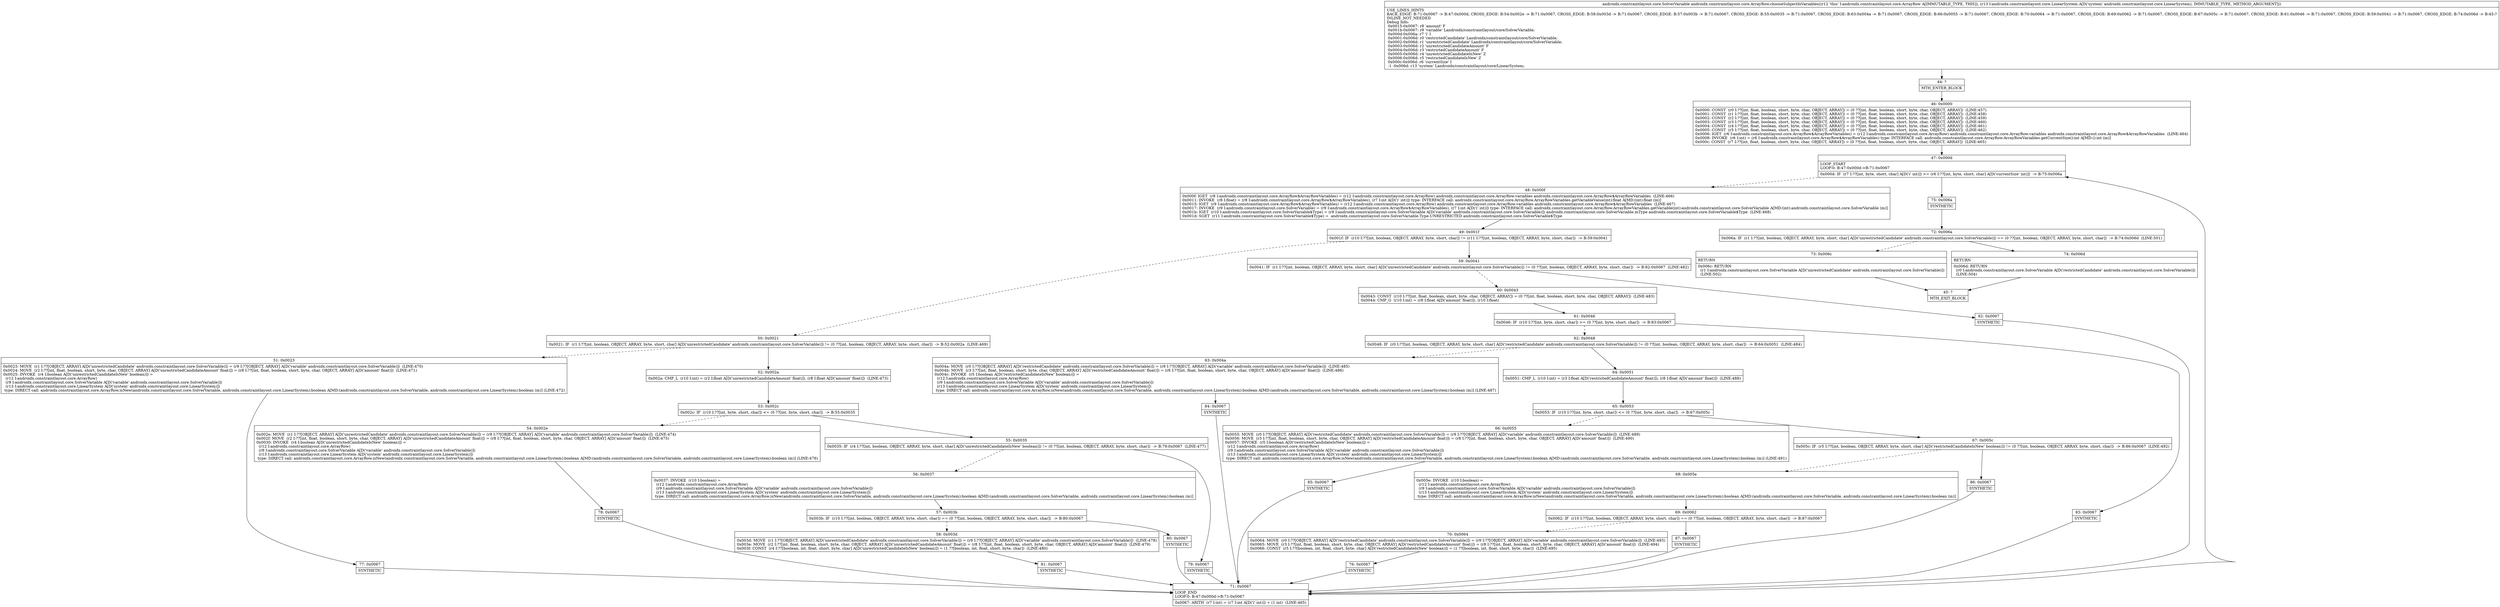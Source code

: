 digraph "CFG forandroidx.constraintlayout.core.ArrayRow.chooseSubjectInVariables(Landroidx\/constraintlayout\/core\/LinearSystem;)Landroidx\/constraintlayout\/core\/SolverVariable;" {
Node_44 [shape=record,label="{44\:\ ?|MTH_ENTER_BLOCK\l}"];
Node_46 [shape=record,label="{46\:\ 0x0000|0x0000: CONST  (r0 I:??[int, float, boolean, short, byte, char, OBJECT, ARRAY]) = (0 ??[int, float, boolean, short, byte, char, OBJECT, ARRAY])  (LINE:457)\l0x0001: CONST  (r1 I:??[int, float, boolean, short, byte, char, OBJECT, ARRAY]) = (0 ??[int, float, boolean, short, byte, char, OBJECT, ARRAY])  (LINE:458)\l0x0002: CONST  (r2 I:??[int, float, boolean, short, byte, char, OBJECT, ARRAY]) = (0 ??[int, float, boolean, short, byte, char, OBJECT, ARRAY])  (LINE:459)\l0x0003: CONST  (r3 I:??[int, float, boolean, short, byte, char, OBJECT, ARRAY]) = (0 ??[int, float, boolean, short, byte, char, OBJECT, ARRAY])  (LINE:460)\l0x0004: CONST  (r4 I:??[int, float, boolean, short, byte, char, OBJECT, ARRAY]) = (0 ??[int, float, boolean, short, byte, char, OBJECT, ARRAY])  (LINE:461)\l0x0005: CONST  (r5 I:??[int, float, boolean, short, byte, char, OBJECT, ARRAY]) = (0 ??[int, float, boolean, short, byte, char, OBJECT, ARRAY])  (LINE:462)\l0x0006: IGET  (r6 I:androidx.constraintlayout.core.ArrayRow$ArrayRowVariables) = (r12 I:androidx.constraintlayout.core.ArrayRow) androidx.constraintlayout.core.ArrayRow.variables androidx.constraintlayout.core.ArrayRow$ArrayRowVariables  (LINE:464)\l0x0008: INVOKE  (r6 I:int) = (r6 I:androidx.constraintlayout.core.ArrayRow$ArrayRowVariables) type: INTERFACE call: androidx.constraintlayout.core.ArrayRow.ArrayRowVariables.getCurrentSize():int A[MD:():int (m)]\l0x000c: CONST  (r7 I:??[int, float, boolean, short, byte, char, OBJECT, ARRAY]) = (0 ??[int, float, boolean, short, byte, char, OBJECT, ARRAY])  (LINE:465)\l}"];
Node_47 [shape=record,label="{47\:\ 0x000d|LOOP_START\lLOOP:0: B:47:0x000d\-\>B:71:0x0067\l|0x000d: IF  (r7 I:??[int, byte, short, char] A[D('i' int)]) \>= (r6 I:??[int, byte, short, char] A[D('currentSize' int)])  \-\> B:75:0x006a \l}"];
Node_48 [shape=record,label="{48\:\ 0x000f|0x000f: IGET  (r8 I:androidx.constraintlayout.core.ArrayRow$ArrayRowVariables) = (r12 I:androidx.constraintlayout.core.ArrayRow) androidx.constraintlayout.core.ArrayRow.variables androidx.constraintlayout.core.ArrayRow$ArrayRowVariables  (LINE:466)\l0x0011: INVOKE  (r8 I:float) = (r8 I:androidx.constraintlayout.core.ArrayRow$ArrayRowVariables), (r7 I:int A[D('i' int)]) type: INTERFACE call: androidx.constraintlayout.core.ArrayRow.ArrayRowVariables.getVariableValue(int):float A[MD:(int):float (m)]\l0x0015: IGET  (r9 I:androidx.constraintlayout.core.ArrayRow$ArrayRowVariables) = (r12 I:androidx.constraintlayout.core.ArrayRow) androidx.constraintlayout.core.ArrayRow.variables androidx.constraintlayout.core.ArrayRow$ArrayRowVariables  (LINE:467)\l0x0017: INVOKE  (r9 I:androidx.constraintlayout.core.SolverVariable) = (r9 I:androidx.constraintlayout.core.ArrayRow$ArrayRowVariables), (r7 I:int A[D('i' int)]) type: INTERFACE call: androidx.constraintlayout.core.ArrayRow.ArrayRowVariables.getVariable(int):androidx.constraintlayout.core.SolverVariable A[MD:(int):androidx.constraintlayout.core.SolverVariable (m)]\l0x001b: IGET  (r10 I:androidx.constraintlayout.core.SolverVariable$Type) = (r9 I:androidx.constraintlayout.core.SolverVariable A[D('variable' androidx.constraintlayout.core.SolverVariable)]) androidx.constraintlayout.core.SolverVariable.mType androidx.constraintlayout.core.SolverVariable$Type  (LINE:468)\l0x001d: SGET  (r11 I:androidx.constraintlayout.core.SolverVariable$Type) =  androidx.constraintlayout.core.SolverVariable.Type.UNRESTRICTED androidx.constraintlayout.core.SolverVariable$Type \l}"];
Node_49 [shape=record,label="{49\:\ 0x001f|0x001f: IF  (r10 I:??[int, boolean, OBJECT, ARRAY, byte, short, char]) != (r11 I:??[int, boolean, OBJECT, ARRAY, byte, short, char])  \-\> B:59:0x0041 \l}"];
Node_50 [shape=record,label="{50\:\ 0x0021|0x0021: IF  (r1 I:??[int, boolean, OBJECT, ARRAY, byte, short, char] A[D('unrestrictedCandidate' androidx.constraintlayout.core.SolverVariable)]) != (0 ??[int, boolean, OBJECT, ARRAY, byte, short, char])  \-\> B:52:0x002a  (LINE:469)\l}"];
Node_51 [shape=record,label="{51\:\ 0x0023|0x0023: MOVE  (r1 I:??[OBJECT, ARRAY] A[D('unrestrictedCandidate' androidx.constraintlayout.core.SolverVariable)]) = (r9 I:??[OBJECT, ARRAY] A[D('variable' androidx.constraintlayout.core.SolverVariable)])  (LINE:470)\l0x0024: MOVE  (r2 I:??[int, float, boolean, short, byte, char, OBJECT, ARRAY] A[D('unrestrictedCandidateAmount' float)]) = (r8 I:??[int, float, boolean, short, byte, char, OBJECT, ARRAY] A[D('amount' float)])  (LINE:471)\l0x0025: INVOKE  (r4 I:boolean A[D('unrestrictedCandidateIsNew' boolean)]) = \l  (r12 I:androidx.constraintlayout.core.ArrayRow)\l  (r9 I:androidx.constraintlayout.core.SolverVariable A[D('variable' androidx.constraintlayout.core.SolverVariable)])\l  (r13 I:androidx.constraintlayout.core.LinearSystem A[D('system' androidx.constraintlayout.core.LinearSystem)])\l type: DIRECT call: androidx.constraintlayout.core.ArrayRow.isNew(androidx.constraintlayout.core.SolverVariable, androidx.constraintlayout.core.LinearSystem):boolean A[MD:(androidx.constraintlayout.core.SolverVariable, androidx.constraintlayout.core.LinearSystem):boolean (m)] (LINE:472)\l}"];
Node_77 [shape=record,label="{77\:\ 0x0067|SYNTHETIC\l}"];
Node_71 [shape=record,label="{71\:\ 0x0067|LOOP_END\lLOOP:0: B:47:0x000d\-\>B:71:0x0067\l|0x0067: ARITH  (r7 I:int) = (r7 I:int A[D('i' int)]) + (1 int)  (LINE:465)\l}"];
Node_52 [shape=record,label="{52\:\ 0x002a|0x002a: CMP_L  (r10 I:int) = (r2 I:float A[D('unrestrictedCandidateAmount' float)]), (r8 I:float A[D('amount' float)])  (LINE:473)\l}"];
Node_53 [shape=record,label="{53\:\ 0x002c|0x002c: IF  (r10 I:??[int, byte, short, char]) \<= (0 ??[int, byte, short, char])  \-\> B:55:0x0035 \l}"];
Node_54 [shape=record,label="{54\:\ 0x002e|0x002e: MOVE  (r1 I:??[OBJECT, ARRAY] A[D('unrestrictedCandidate' androidx.constraintlayout.core.SolverVariable)]) = (r9 I:??[OBJECT, ARRAY] A[D('variable' androidx.constraintlayout.core.SolverVariable)])  (LINE:474)\l0x002f: MOVE  (r2 I:??[int, float, boolean, short, byte, char, OBJECT, ARRAY] A[D('unrestrictedCandidateAmount' float)]) = (r8 I:??[int, float, boolean, short, byte, char, OBJECT, ARRAY] A[D('amount' float)])  (LINE:475)\l0x0030: INVOKE  (r4 I:boolean A[D('unrestrictedCandidateIsNew' boolean)]) = \l  (r12 I:androidx.constraintlayout.core.ArrayRow)\l  (r9 I:androidx.constraintlayout.core.SolverVariable A[D('variable' androidx.constraintlayout.core.SolverVariable)])\l  (r13 I:androidx.constraintlayout.core.LinearSystem A[D('system' androidx.constraintlayout.core.LinearSystem)])\l type: DIRECT call: androidx.constraintlayout.core.ArrayRow.isNew(androidx.constraintlayout.core.SolverVariable, androidx.constraintlayout.core.LinearSystem):boolean A[MD:(androidx.constraintlayout.core.SolverVariable, androidx.constraintlayout.core.LinearSystem):boolean (m)] (LINE:476)\l}"];
Node_78 [shape=record,label="{78\:\ 0x0067|SYNTHETIC\l}"];
Node_55 [shape=record,label="{55\:\ 0x0035|0x0035: IF  (r4 I:??[int, boolean, OBJECT, ARRAY, byte, short, char] A[D('unrestrictedCandidateIsNew' boolean)]) != (0 ??[int, boolean, OBJECT, ARRAY, byte, short, char])  \-\> B:79:0x0067  (LINE:477)\l}"];
Node_56 [shape=record,label="{56\:\ 0x0037|0x0037: INVOKE  (r10 I:boolean) = \l  (r12 I:androidx.constraintlayout.core.ArrayRow)\l  (r9 I:androidx.constraintlayout.core.SolverVariable A[D('variable' androidx.constraintlayout.core.SolverVariable)])\l  (r13 I:androidx.constraintlayout.core.LinearSystem A[D('system' androidx.constraintlayout.core.LinearSystem)])\l type: DIRECT call: androidx.constraintlayout.core.ArrayRow.isNew(androidx.constraintlayout.core.SolverVariable, androidx.constraintlayout.core.LinearSystem):boolean A[MD:(androidx.constraintlayout.core.SolverVariable, androidx.constraintlayout.core.LinearSystem):boolean (m)]\l}"];
Node_57 [shape=record,label="{57\:\ 0x003b|0x003b: IF  (r10 I:??[int, boolean, OBJECT, ARRAY, byte, short, char]) == (0 ??[int, boolean, OBJECT, ARRAY, byte, short, char])  \-\> B:80:0x0067 \l}"];
Node_58 [shape=record,label="{58\:\ 0x003d|0x003d: MOVE  (r1 I:??[OBJECT, ARRAY] A[D('unrestrictedCandidate' androidx.constraintlayout.core.SolverVariable)]) = (r9 I:??[OBJECT, ARRAY] A[D('variable' androidx.constraintlayout.core.SolverVariable)])  (LINE:478)\l0x003e: MOVE  (r2 I:??[int, float, boolean, short, byte, char, OBJECT, ARRAY] A[D('unrestrictedCandidateAmount' float)]) = (r8 I:??[int, float, boolean, short, byte, char, OBJECT, ARRAY] A[D('amount' float)])  (LINE:479)\l0x003f: CONST  (r4 I:??[boolean, int, float, short, byte, char] A[D('unrestrictedCandidateIsNew' boolean)]) = (1 ??[boolean, int, float, short, byte, char])  (LINE:480)\l}"];
Node_81 [shape=record,label="{81\:\ 0x0067|SYNTHETIC\l}"];
Node_80 [shape=record,label="{80\:\ 0x0067|SYNTHETIC\l}"];
Node_79 [shape=record,label="{79\:\ 0x0067|SYNTHETIC\l}"];
Node_59 [shape=record,label="{59\:\ 0x0041|0x0041: IF  (r1 I:??[int, boolean, OBJECT, ARRAY, byte, short, char] A[D('unrestrictedCandidate' androidx.constraintlayout.core.SolverVariable)]) != (0 ??[int, boolean, OBJECT, ARRAY, byte, short, char])  \-\> B:82:0x0067  (LINE:482)\l}"];
Node_60 [shape=record,label="{60\:\ 0x0043|0x0043: CONST  (r10 I:??[int, float, boolean, short, byte, char, OBJECT, ARRAY]) = (0 ??[int, float, boolean, short, byte, char, OBJECT, ARRAY])  (LINE:483)\l0x0044: CMP_G  (r10 I:int) = (r8 I:float A[D('amount' float)]), (r10 I:float) \l}"];
Node_61 [shape=record,label="{61\:\ 0x0046|0x0046: IF  (r10 I:??[int, byte, short, char]) \>= (0 ??[int, byte, short, char])  \-\> B:83:0x0067 \l}"];
Node_62 [shape=record,label="{62\:\ 0x0048|0x0048: IF  (r0 I:??[int, boolean, OBJECT, ARRAY, byte, short, char] A[D('restrictedCandidate' androidx.constraintlayout.core.SolverVariable)]) != (0 ??[int, boolean, OBJECT, ARRAY, byte, short, char])  \-\> B:64:0x0051  (LINE:484)\l}"];
Node_63 [shape=record,label="{63\:\ 0x004a|0x004a: MOVE  (r0 I:??[OBJECT, ARRAY] A[D('restrictedCandidate' androidx.constraintlayout.core.SolverVariable)]) = (r9 I:??[OBJECT, ARRAY] A[D('variable' androidx.constraintlayout.core.SolverVariable)])  (LINE:485)\l0x004b: MOVE  (r3 I:??[int, float, boolean, short, byte, char, OBJECT, ARRAY] A[D('restrictedCandidateAmount' float)]) = (r8 I:??[int, float, boolean, short, byte, char, OBJECT, ARRAY] A[D('amount' float)])  (LINE:486)\l0x004c: INVOKE  (r5 I:boolean A[D('restrictedCandidateIsNew' boolean)]) = \l  (r12 I:androidx.constraintlayout.core.ArrayRow)\l  (r9 I:androidx.constraintlayout.core.SolverVariable A[D('variable' androidx.constraintlayout.core.SolverVariable)])\l  (r13 I:androidx.constraintlayout.core.LinearSystem A[D('system' androidx.constraintlayout.core.LinearSystem)])\l type: DIRECT call: androidx.constraintlayout.core.ArrayRow.isNew(androidx.constraintlayout.core.SolverVariable, androidx.constraintlayout.core.LinearSystem):boolean A[MD:(androidx.constraintlayout.core.SolverVariable, androidx.constraintlayout.core.LinearSystem):boolean (m)] (LINE:487)\l}"];
Node_84 [shape=record,label="{84\:\ 0x0067|SYNTHETIC\l}"];
Node_64 [shape=record,label="{64\:\ 0x0051|0x0051: CMP_L  (r10 I:int) = (r3 I:float A[D('restrictedCandidateAmount' float)]), (r8 I:float A[D('amount' float)])  (LINE:488)\l}"];
Node_65 [shape=record,label="{65\:\ 0x0053|0x0053: IF  (r10 I:??[int, byte, short, char]) \<= (0 ??[int, byte, short, char])  \-\> B:67:0x005c \l}"];
Node_66 [shape=record,label="{66\:\ 0x0055|0x0055: MOVE  (r0 I:??[OBJECT, ARRAY] A[D('restrictedCandidate' androidx.constraintlayout.core.SolverVariable)]) = (r9 I:??[OBJECT, ARRAY] A[D('variable' androidx.constraintlayout.core.SolverVariable)])  (LINE:489)\l0x0056: MOVE  (r3 I:??[int, float, boolean, short, byte, char, OBJECT, ARRAY] A[D('restrictedCandidateAmount' float)]) = (r8 I:??[int, float, boolean, short, byte, char, OBJECT, ARRAY] A[D('amount' float)])  (LINE:490)\l0x0057: INVOKE  (r5 I:boolean A[D('restrictedCandidateIsNew' boolean)]) = \l  (r12 I:androidx.constraintlayout.core.ArrayRow)\l  (r9 I:androidx.constraintlayout.core.SolverVariable A[D('variable' androidx.constraintlayout.core.SolverVariable)])\l  (r13 I:androidx.constraintlayout.core.LinearSystem A[D('system' androidx.constraintlayout.core.LinearSystem)])\l type: DIRECT call: androidx.constraintlayout.core.ArrayRow.isNew(androidx.constraintlayout.core.SolverVariable, androidx.constraintlayout.core.LinearSystem):boolean A[MD:(androidx.constraintlayout.core.SolverVariable, androidx.constraintlayout.core.LinearSystem):boolean (m)] (LINE:491)\l}"];
Node_85 [shape=record,label="{85\:\ 0x0067|SYNTHETIC\l}"];
Node_67 [shape=record,label="{67\:\ 0x005c|0x005c: IF  (r5 I:??[int, boolean, OBJECT, ARRAY, byte, short, char] A[D('restrictedCandidateIsNew' boolean)]) != (0 ??[int, boolean, OBJECT, ARRAY, byte, short, char])  \-\> B:86:0x0067  (LINE:492)\l}"];
Node_68 [shape=record,label="{68\:\ 0x005e|0x005e: INVOKE  (r10 I:boolean) = \l  (r12 I:androidx.constraintlayout.core.ArrayRow)\l  (r9 I:androidx.constraintlayout.core.SolverVariable A[D('variable' androidx.constraintlayout.core.SolverVariable)])\l  (r13 I:androidx.constraintlayout.core.LinearSystem A[D('system' androidx.constraintlayout.core.LinearSystem)])\l type: DIRECT call: androidx.constraintlayout.core.ArrayRow.isNew(androidx.constraintlayout.core.SolverVariable, androidx.constraintlayout.core.LinearSystem):boolean A[MD:(androidx.constraintlayout.core.SolverVariable, androidx.constraintlayout.core.LinearSystem):boolean (m)]\l}"];
Node_69 [shape=record,label="{69\:\ 0x0062|0x0062: IF  (r10 I:??[int, boolean, OBJECT, ARRAY, byte, short, char]) == (0 ??[int, boolean, OBJECT, ARRAY, byte, short, char])  \-\> B:87:0x0067 \l}"];
Node_70 [shape=record,label="{70\:\ 0x0064|0x0064: MOVE  (r0 I:??[OBJECT, ARRAY] A[D('restrictedCandidate' androidx.constraintlayout.core.SolverVariable)]) = (r9 I:??[OBJECT, ARRAY] A[D('variable' androidx.constraintlayout.core.SolverVariable)])  (LINE:493)\l0x0065: MOVE  (r3 I:??[int, float, boolean, short, byte, char, OBJECT, ARRAY] A[D('restrictedCandidateAmount' float)]) = (r8 I:??[int, float, boolean, short, byte, char, OBJECT, ARRAY] A[D('amount' float)])  (LINE:494)\l0x0066: CONST  (r5 I:??[boolean, int, float, short, byte, char] A[D('restrictedCandidateIsNew' boolean)]) = (1 ??[boolean, int, float, short, byte, char])  (LINE:495)\l}"];
Node_76 [shape=record,label="{76\:\ 0x0067|SYNTHETIC\l}"];
Node_87 [shape=record,label="{87\:\ 0x0067|SYNTHETIC\l}"];
Node_86 [shape=record,label="{86\:\ 0x0067|SYNTHETIC\l}"];
Node_83 [shape=record,label="{83\:\ 0x0067|SYNTHETIC\l}"];
Node_82 [shape=record,label="{82\:\ 0x0067|SYNTHETIC\l}"];
Node_75 [shape=record,label="{75\:\ 0x006a|SYNTHETIC\l}"];
Node_72 [shape=record,label="{72\:\ 0x006a|0x006a: IF  (r1 I:??[int, boolean, OBJECT, ARRAY, byte, short, char] A[D('unrestrictedCandidate' androidx.constraintlayout.core.SolverVariable)]) == (0 ??[int, boolean, OBJECT, ARRAY, byte, short, char])  \-\> B:74:0x006d  (LINE:501)\l}"];
Node_73 [shape=record,label="{73\:\ 0x006c|RETURN\l|0x006c: RETURN  \l  (r1 I:androidx.constraintlayout.core.SolverVariable A[D('unrestrictedCandidate' androidx.constraintlayout.core.SolverVariable)])\l  (LINE:502)\l}"];
Node_45 [shape=record,label="{45\:\ ?|MTH_EXIT_BLOCK\l}"];
Node_74 [shape=record,label="{74\:\ 0x006d|RETURN\l|0x006d: RETURN  \l  (r0 I:androidx.constraintlayout.core.SolverVariable A[D('restrictedCandidate' androidx.constraintlayout.core.SolverVariable)])\l  (LINE:504)\l}"];
MethodNode[shape=record,label="{androidx.constraintlayout.core.SolverVariable androidx.constraintlayout.core.ArrayRow.chooseSubjectInVariables((r12 'this' I:androidx.constraintlayout.core.ArrayRow A[IMMUTABLE_TYPE, THIS]), (r13 I:androidx.constraintlayout.core.LinearSystem A[D('system' androidx.constraintlayout.core.LinearSystem), IMMUTABLE_TYPE, METHOD_ARGUMENT]))  | USE_LINES_HINTS\lBACK_EDGE: B:71:0x0067 \-\> B:47:0x000d, CROSS_EDGE: B:54:0x002e \-\> B:71:0x0067, CROSS_EDGE: B:58:0x003d \-\> B:71:0x0067, CROSS_EDGE: B:57:0x003b \-\> B:71:0x0067, CROSS_EDGE: B:55:0x0035 \-\> B:71:0x0067, CROSS_EDGE: B:63:0x004a \-\> B:71:0x0067, CROSS_EDGE: B:66:0x0055 \-\> B:71:0x0067, CROSS_EDGE: B:70:0x0064 \-\> B:71:0x0067, CROSS_EDGE: B:69:0x0062 \-\> B:71:0x0067, CROSS_EDGE: B:67:0x005c \-\> B:71:0x0067, CROSS_EDGE: B:61:0x0046 \-\> B:71:0x0067, CROSS_EDGE: B:59:0x0041 \-\> B:71:0x0067, CROSS_EDGE: B:74:0x006d \-\> B:45:?\lINLINE_NOT_NEEDED\lDebug Info:\l  0x0015\-0x0067: r8 'amount' F\l  0x001b\-0x0067: r9 'variable' Landroidx\/constraintlayout\/core\/SolverVariable;\l  0x000d\-0x006a: r7 'i' I\l  0x0001\-0x006d: r0 'restrictedCandidate' Landroidx\/constraintlayout\/core\/SolverVariable;\l  0x0002\-0x006d: r1 'unrestrictedCandidate' Landroidx\/constraintlayout\/core\/SolverVariable;\l  0x0003\-0x006d: r2 'unrestrictedCandidateAmount' F\l  0x0004\-0x006d: r3 'restrictedCandidateAmount' F\l  0x0005\-0x006d: r4 'unrestrictedCandidateIsNew' Z\l  0x0006\-0x006d: r5 'restrictedCandidateIsNew' Z\l  0x000c\-0x006d: r6 'currentSize' I\l  \-1 \-0x006d: r13 'system' Landroidx\/constraintlayout\/core\/LinearSystem;\l}"];
MethodNode -> Node_44;Node_44 -> Node_46;
Node_46 -> Node_47;
Node_47 -> Node_48[style=dashed];
Node_47 -> Node_75;
Node_48 -> Node_49;
Node_49 -> Node_50[style=dashed];
Node_49 -> Node_59;
Node_50 -> Node_51[style=dashed];
Node_50 -> Node_52;
Node_51 -> Node_77;
Node_77 -> Node_71;
Node_71 -> Node_47;
Node_52 -> Node_53;
Node_53 -> Node_54[style=dashed];
Node_53 -> Node_55;
Node_54 -> Node_78;
Node_78 -> Node_71;
Node_55 -> Node_56[style=dashed];
Node_55 -> Node_79;
Node_56 -> Node_57;
Node_57 -> Node_58[style=dashed];
Node_57 -> Node_80;
Node_58 -> Node_81;
Node_81 -> Node_71;
Node_80 -> Node_71;
Node_79 -> Node_71;
Node_59 -> Node_60[style=dashed];
Node_59 -> Node_82;
Node_60 -> Node_61;
Node_61 -> Node_62[style=dashed];
Node_61 -> Node_83;
Node_62 -> Node_63[style=dashed];
Node_62 -> Node_64;
Node_63 -> Node_84;
Node_84 -> Node_71;
Node_64 -> Node_65;
Node_65 -> Node_66[style=dashed];
Node_65 -> Node_67;
Node_66 -> Node_85;
Node_85 -> Node_71;
Node_67 -> Node_68[style=dashed];
Node_67 -> Node_86;
Node_68 -> Node_69;
Node_69 -> Node_70[style=dashed];
Node_69 -> Node_87;
Node_70 -> Node_76;
Node_76 -> Node_71;
Node_87 -> Node_71;
Node_86 -> Node_71;
Node_83 -> Node_71;
Node_82 -> Node_71;
Node_75 -> Node_72;
Node_72 -> Node_73[style=dashed];
Node_72 -> Node_74;
Node_73 -> Node_45;
Node_74 -> Node_45;
}


